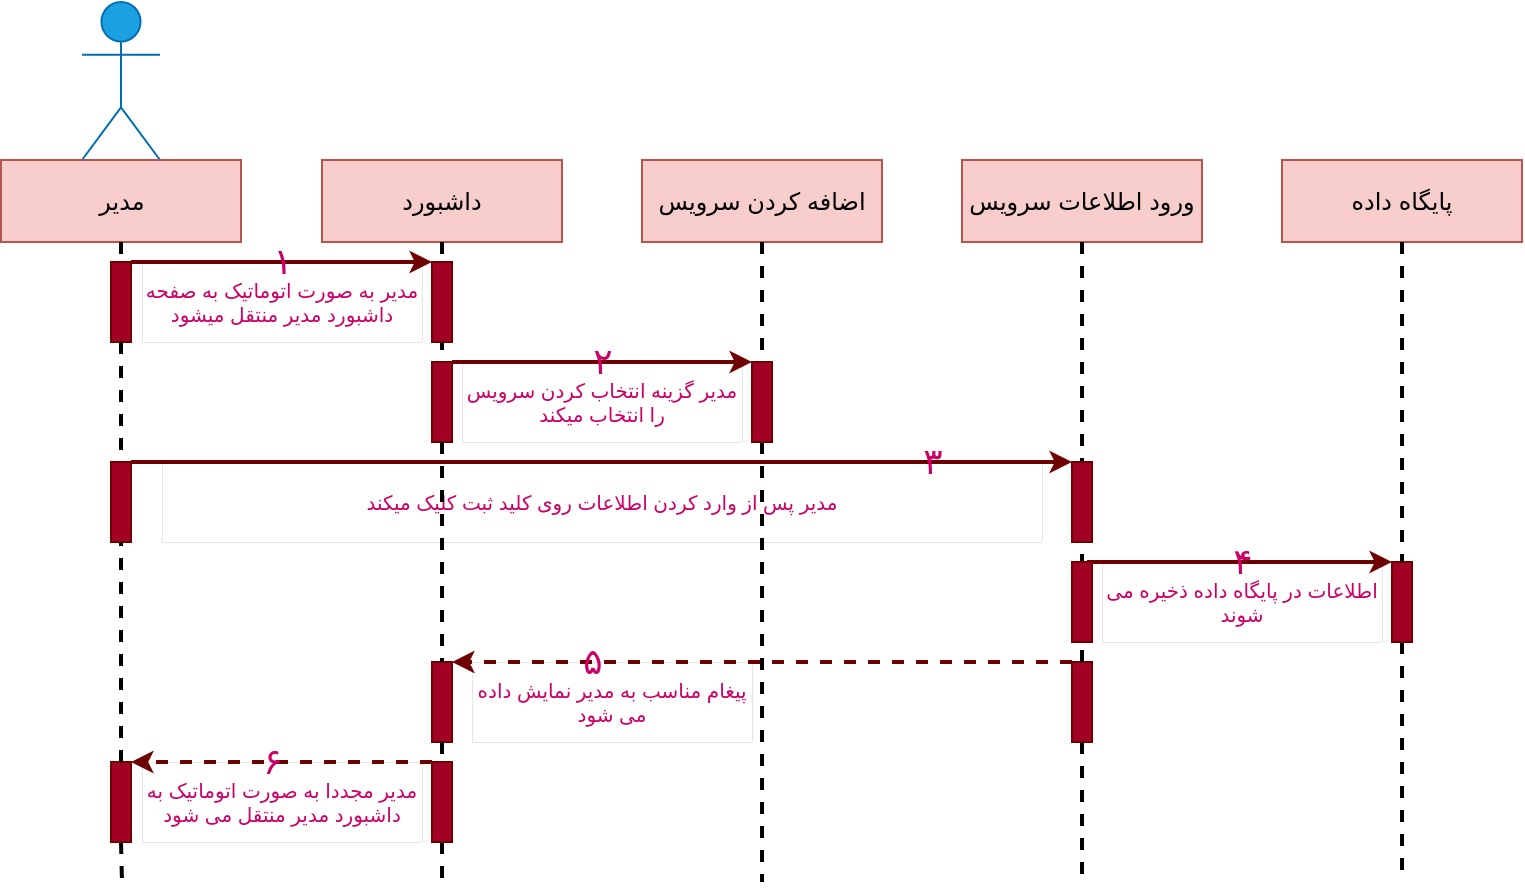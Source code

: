 <mxfile version="20.0.3" type="device"><diagram id="qbbjgA7b6reI8DtvxQel" name="Page-1"><mxGraphModel dx="1185" dy="723" grid="1" gridSize="10" guides="1" tooltips="1" connect="1" arrows="1" fold="1" page="1" pageScale="1" pageWidth="850" pageHeight="1100" math="0" shadow="0"><root><mxCell id="0"/><mxCell id="1" parent="0"/><mxCell id="ILuzLUOql5wfRjMnw4Gx-1" value="Admin" style="shape=umlActor;verticalLabelPosition=bottom;verticalAlign=top;html=1;outlineConnect=0;fillColor=#1ba1e2;fontColor=#ffffff;strokeColor=#006EAF;" vertex="1" parent="1"><mxGeometry x="120" y="160" width="39" height="79" as="geometry"/></mxCell><mxCell id="ILuzLUOql5wfRjMnw4Gx-5" value="" style="endArrow=none;dashed=1;html=1;rounded=0;exitX=0.5;exitY=1;exitDx=0;exitDy=0;fontSize=20;spacing=11;spacingTop=8;endSize=11;startSize=11;jumpSize=10;strokeWidth=2;startArrow=none;" edge="1" parent="1" source="ILuzLUOql5wfRjMnw4Gx-64"><mxGeometry width="50" height="50" relative="1" as="geometry"><mxPoint x="370" y="360" as="sourcePoint"/><mxPoint x="140" y="600" as="targetPoint"/></mxGeometry></mxCell><mxCell id="ILuzLUOql5wfRjMnw4Gx-7" value="مدیر" style="whiteSpace=wrap;html=1;fillColor=#f8cecc;strokeColor=#b85450;" vertex="1" parent="1"><mxGeometry x="79.5" y="239" width="120" height="41" as="geometry"/></mxCell><mxCell id="ILuzLUOql5wfRjMnw4Gx-8" value="داشبورد" style="whiteSpace=wrap;html=1;fillColor=#f8cecc;strokeColor=#b85450;" vertex="1" parent="1"><mxGeometry x="240" y="239" width="120" height="41" as="geometry"/></mxCell><mxCell id="ILuzLUOql5wfRjMnw4Gx-9" value="اضافه کردن سرویس" style="whiteSpace=wrap;html=1;fillColor=#f8cecc;strokeColor=#b85450;" vertex="1" parent="1"><mxGeometry x="400" y="239" width="120" height="41" as="geometry"/></mxCell><mxCell id="ILuzLUOql5wfRjMnw4Gx-10" value="ورود اطلاعات سرویس" style="whiteSpace=wrap;html=1;fillColor=#f8cecc;strokeColor=#b85450;" vertex="1" parent="1"><mxGeometry x="560" y="239" width="120" height="41" as="geometry"/></mxCell><mxCell id="ILuzLUOql5wfRjMnw4Gx-12" value="" style="endArrow=none;dashed=1;html=1;rounded=0;exitX=0.5;exitY=1;exitDx=0;exitDy=0;fontSize=20;spacing=11;spacingTop=8;endSize=11;startSize=11;jumpSize=10;strokeWidth=2;startArrow=none;" edge="1" parent="1" source="ILuzLUOql5wfRjMnw4Gx-61"><mxGeometry width="50" height="50" relative="1" as="geometry"><mxPoint x="370" y="360" as="sourcePoint"/><mxPoint x="300" y="600" as="targetPoint"/></mxGeometry></mxCell><mxCell id="ILuzLUOql5wfRjMnw4Gx-13" value="" style="endArrow=none;dashed=1;html=1;rounded=0;exitX=0.5;exitY=1;exitDx=0;exitDy=0;fontSize=20;spacing=11;spacingTop=8;endSize=11;startSize=11;jumpSize=10;strokeWidth=2;startArrow=none;" edge="1" parent="1" source="ILuzLUOql5wfRjMnw4Gx-24"><mxGeometry width="50" height="50" relative="1" as="geometry"><mxPoint x="370" y="360" as="sourcePoint"/><mxPoint x="460" y="600" as="targetPoint"/></mxGeometry></mxCell><mxCell id="ILuzLUOql5wfRjMnw4Gx-14" value="" style="endArrow=none;dashed=1;html=1;rounded=0;exitX=0.5;exitY=1;exitDx=0;exitDy=0;fontSize=20;spacing=11;spacingTop=8;endSize=11;startSize=11;jumpSize=10;strokeWidth=2;startArrow=none;" edge="1" parent="1" source="ILuzLUOql5wfRjMnw4Gx-49"><mxGeometry width="50" height="50" relative="1" as="geometry"><mxPoint x="370" y="360" as="sourcePoint"/><mxPoint x="620" y="600" as="targetPoint"/></mxGeometry></mxCell><mxCell id="ILuzLUOql5wfRjMnw4Gx-15" value="" style="whiteSpace=wrap;html=1;fontSize=20;fillColor=#a20025;fontColor=#ffffff;strokeColor=#6F0000;" vertex="1" parent="1"><mxGeometry x="134.5" y="290" width="10" height="40" as="geometry"/></mxCell><mxCell id="ILuzLUOql5wfRjMnw4Gx-16" value="" style="endArrow=none;dashed=1;html=1;rounded=0;exitX=0.5;exitY=1;exitDx=0;exitDy=0;fontSize=20;spacing=11;spacingTop=8;endSize=11;startSize=11;jumpSize=10;strokeWidth=2;" edge="1" parent="1" source="ILuzLUOql5wfRjMnw4Gx-7" target="ILuzLUOql5wfRjMnw4Gx-15"><mxGeometry width="50" height="50" relative="1" as="geometry"><mxPoint x="139.5" y="280" as="sourcePoint"/><mxPoint x="140" y="600" as="targetPoint"/></mxGeometry></mxCell><mxCell id="ILuzLUOql5wfRjMnw4Gx-23" value="&lt;font color=&quot;#cc0066&quot;&gt;مدیر به صورت اتوماتیک به صفحه داشبورد مدیر منتقل میشود&lt;/font&gt;" style="fontSize=10;labelBorderColor=none;labelBackgroundColor=none;fontColor=default;whiteSpace=wrap;html=1;strokeWidth=0;fillColor=none;" vertex="1" parent="1"><mxGeometry x="150" y="290" width="140" height="40" as="geometry"/></mxCell><mxCell id="ILuzLUOql5wfRjMnw4Gx-20" value="" style="endArrow=classic;html=1;rounded=0;fontSize=20;startSize=5;endSize=5;strokeWidth=2;jumpSize=10;exitX=1;exitY=0;exitDx=0;exitDy=0;entryX=0;entryY=0;entryDx=0;entryDy=0;fillColor=#a20025;strokeColor=#6F0000;" edge="1" parent="1" source="ILuzLUOql5wfRjMnw4Gx-15" target="ILuzLUOql5wfRjMnw4Gx-19"><mxGeometry width="50" height="50" relative="1" as="geometry"><mxPoint x="150" y="290" as="sourcePoint"/><mxPoint x="370" y="400" as="targetPoint"/></mxGeometry></mxCell><mxCell id="ILuzLUOql5wfRjMnw4Gx-24" value="" style="whiteSpace=wrap;html=1;fontSize=20;fillColor=#a20025;fontColor=#ffffff;strokeColor=#6F0000;" vertex="1" parent="1"><mxGeometry x="455" y="340" width="10" height="40" as="geometry"/></mxCell><mxCell id="ILuzLUOql5wfRjMnw4Gx-25" value="" style="endArrow=none;dashed=1;html=1;rounded=0;exitX=0.5;exitY=1;exitDx=0;exitDy=0;fontSize=20;spacing=11;spacingTop=8;endSize=11;startSize=11;jumpSize=10;strokeWidth=2;" edge="1" parent="1" source="ILuzLUOql5wfRjMnw4Gx-9" target="ILuzLUOql5wfRjMnw4Gx-24"><mxGeometry width="50" height="50" relative="1" as="geometry"><mxPoint x="460" y="280" as="sourcePoint"/><mxPoint x="460" y="600" as="targetPoint"/></mxGeometry></mxCell><mxCell id="ILuzLUOql5wfRjMnw4Gx-27" value="&lt;font color=&quot;#cc0066&quot;&gt;مدیر گزینه انتخاب کردن سرویس را انتخاب میکند&lt;/font&gt;" style="fontSize=10;labelBorderColor=none;labelBackgroundColor=none;fontColor=default;whiteSpace=wrap;html=1;strokeWidth=0;fillColor=none;" vertex="1" parent="1"><mxGeometry x="310" y="340" width="140" height="40" as="geometry"/></mxCell><mxCell id="ILuzLUOql5wfRjMnw4Gx-29" value="" style="whiteSpace=wrap;html=1;fontSize=20;fillColor=#a20025;fontColor=#ffffff;strokeColor=#6F0000;" vertex="1" parent="1"><mxGeometry x="295" y="340" width="10" height="40" as="geometry"/></mxCell><mxCell id="ILuzLUOql5wfRjMnw4Gx-30" value="" style="endArrow=none;dashed=1;html=1;rounded=0;exitX=0.5;exitY=1;exitDx=0;exitDy=0;fontSize=20;spacing=11;spacingTop=8;endSize=11;startSize=11;jumpSize=10;strokeWidth=2;" edge="1" parent="1" source="ILuzLUOql5wfRjMnw4Gx-8" target="ILuzLUOql5wfRjMnw4Gx-29"><mxGeometry width="50" height="50" relative="1" as="geometry"><mxPoint x="300" y="280" as="sourcePoint"/><mxPoint x="300" y="600" as="targetPoint"/></mxGeometry></mxCell><mxCell id="ILuzLUOql5wfRjMnw4Gx-26" value="" style="endArrow=classic;html=1;rounded=0;fontSize=20;startSize=5;endSize=5;strokeWidth=2;jumpSize=10;fillColor=#a20025;strokeColor=#6F0000;exitX=1;exitY=0;exitDx=0;exitDy=0;entryX=0;entryY=0;entryDx=0;entryDy=0;" edge="1" parent="1" source="ILuzLUOql5wfRjMnw4Gx-29" target="ILuzLUOql5wfRjMnw4Gx-24"><mxGeometry width="50" height="50" relative="1" as="geometry"><mxPoint x="310" y="330" as="sourcePoint"/><mxPoint x="420" y="330" as="targetPoint"/><Array as="points"/></mxGeometry></mxCell><mxCell id="ILuzLUOql5wfRjMnw4Gx-19" value="" style="whiteSpace=wrap;html=1;fontSize=20;fillColor=#a20025;fontColor=#ffffff;strokeColor=#6F0000;" vertex="1" parent="1"><mxGeometry x="295" y="290" width="10" height="40" as="geometry"/></mxCell><mxCell id="ILuzLUOql5wfRjMnw4Gx-33" value="" style="endArrow=classic;html=1;rounded=0;fontSize=20;startSize=5;endSize=5;strokeWidth=2;jumpSize=10;fillColor=#a20025;strokeColor=#6F0000;exitX=1;exitY=0;exitDx=0;exitDy=0;entryX=0;entryY=0;entryDx=0;entryDy=0;" edge="1" parent="1" source="ILuzLUOql5wfRjMnw4Gx-32" target="ILuzLUOql5wfRjMnw4Gx-31"><mxGeometry width="50" height="50" relative="1" as="geometry"><mxPoint x="305" y="340.0" as="sourcePoint"/><mxPoint x="455" y="340.0" as="targetPoint"/><Array as="points"/></mxGeometry></mxCell><mxCell id="ILuzLUOql5wfRjMnw4Gx-34" value="&lt;font color=&quot;#cc0066&quot;&gt;مدیر پس از وارد کردن اطلاعات روی کلید ثبت کلیک میکند&lt;/font&gt;" style="fontSize=10;labelBorderColor=none;labelBackgroundColor=none;fontColor=default;whiteSpace=wrap;html=1;strokeWidth=0;gradientColor=#ffffff;fillColor=none;" vertex="1" parent="1"><mxGeometry x="160" y="390" width="440" height="40" as="geometry"/></mxCell><mxCell id="ILuzLUOql5wfRjMnw4Gx-35" value="&lt;font style=&quot;font-size: 18px;&quot;&gt;۱&lt;/font&gt;" style="text;html=1;align=center;verticalAlign=middle;resizable=0;points=[];autosize=1;strokeColor=none;fillColor=none;fontSize=10;fontColor=#CC0066;" vertex="1" parent="1"><mxGeometry x="205" y="270" width="30" height="40" as="geometry"/></mxCell><mxCell id="ILuzLUOql5wfRjMnw4Gx-36" value="۲" style="text;html=1;align=center;verticalAlign=middle;resizable=0;points=[];autosize=1;strokeColor=none;fillColor=none;fontSize=18;fontColor=#CC0066;" vertex="1" parent="1"><mxGeometry x="365" y="320" width="30" height="40" as="geometry"/></mxCell><mxCell id="ILuzLUOql5wfRjMnw4Gx-38" value="۳" style="text;html=1;align=center;verticalAlign=middle;resizable=0;points=[];autosize=1;strokeColor=none;fillColor=none;fontSize=18;fontColor=#CC0066;" vertex="1" parent="1"><mxGeometry x="530" y="370" width="30" height="40" as="geometry"/></mxCell><mxCell id="ILuzLUOql5wfRjMnw4Gx-39" value="پایگاه داده" style="whiteSpace=wrap;html=1;fillColor=#f8cecc;strokeColor=#b85450;" vertex="1" parent="1"><mxGeometry x="720" y="239" width="120" height="41" as="geometry"/></mxCell><mxCell id="ILuzLUOql5wfRjMnw4Gx-40" value="" style="endArrow=none;dashed=1;html=1;rounded=0;exitX=0.5;exitY=1;exitDx=0;exitDy=0;fontSize=20;spacing=11;spacingTop=8;endSize=11;startSize=11;jumpSize=10;strokeWidth=2;startArrow=none;" edge="1" parent="1" source="ILuzLUOql5wfRjMnw4Gx-42"><mxGeometry width="50" height="50" relative="1" as="geometry"><mxPoint x="370" y="360" as="sourcePoint"/><mxPoint x="780" y="600" as="targetPoint"/></mxGeometry></mxCell><mxCell id="ILuzLUOql5wfRjMnw4Gx-42" value="" style="whiteSpace=wrap;html=1;fontSize=20;fillColor=#a20025;fontColor=#ffffff;strokeColor=#6F0000;" vertex="1" parent="1"><mxGeometry x="775" y="440" width="10" height="40" as="geometry"/></mxCell><mxCell id="ILuzLUOql5wfRjMnw4Gx-46" value="" style="endArrow=none;dashed=1;html=1;rounded=0;exitX=0.5;exitY=1;exitDx=0;exitDy=0;fontSize=20;spacing=11;spacingTop=8;endSize=11;startSize=11;jumpSize=10;strokeWidth=2;" edge="1" parent="1" source="ILuzLUOql5wfRjMnw4Gx-39" target="ILuzLUOql5wfRjMnw4Gx-42"><mxGeometry width="50" height="50" relative="1" as="geometry"><mxPoint x="780" y="280.0" as="sourcePoint"/><mxPoint x="780" y="600" as="targetPoint"/></mxGeometry></mxCell><mxCell id="ILuzLUOql5wfRjMnw4Gx-47" value="" style="endArrow=classic;html=1;rounded=0;fontSize=20;startSize=5;endSize=5;strokeWidth=2;jumpSize=10;fillColor=#a20025;strokeColor=#6F0000;exitX=0.75;exitY=0;exitDx=0;exitDy=0;entryX=0;entryY=0;entryDx=0;entryDy=0;" edge="1" parent="1" source="ILuzLUOql5wfRjMnw4Gx-45" target="ILuzLUOql5wfRjMnw4Gx-42"><mxGeometry width="50" height="50" relative="1" as="geometry"><mxPoint x="310" y="330" as="sourcePoint"/><mxPoint x="420" y="330" as="targetPoint"/><Array as="points"/></mxGeometry></mxCell><mxCell id="ILuzLUOql5wfRjMnw4Gx-48" value="&lt;font color=&quot;#cc0066&quot;&gt;اطلاعات در پایگاه داده ذخیره می شوند&lt;/font&gt;" style="fontSize=10;labelBorderColor=none;labelBackgroundColor=none;fontColor=default;whiteSpace=wrap;html=1;strokeWidth=0;fillColor=none;" vertex="1" parent="1"><mxGeometry x="630" y="440" width="140" height="40" as="geometry"/></mxCell><mxCell id="ILuzLUOql5wfRjMnw4Gx-49" value="" style="whiteSpace=wrap;html=1;fontSize=20;fillColor=#a20025;fontColor=#ffffff;strokeColor=#6F0000;" vertex="1" parent="1"><mxGeometry x="615" y="490" width="10" height="40" as="geometry"/></mxCell><mxCell id="ILuzLUOql5wfRjMnw4Gx-50" value="" style="endArrow=none;dashed=1;html=1;rounded=0;exitX=0.5;exitY=1;exitDx=0;exitDy=0;fontSize=20;spacing=11;spacingTop=8;endSize=11;startSize=11;jumpSize=10;strokeWidth=2;" edge="1" parent="1" source="ILuzLUOql5wfRjMnw4Gx-10" target="ILuzLUOql5wfRjMnw4Gx-49"><mxGeometry width="50" height="50" relative="1" as="geometry"><mxPoint x="620" y="280.0" as="sourcePoint"/><mxPoint x="620" y="600" as="targetPoint"/></mxGeometry></mxCell><mxCell id="ILuzLUOql5wfRjMnw4Gx-54" value="" style="whiteSpace=wrap;html=1;fontSize=20;fillColor=#a20025;fontColor=#ffffff;strokeColor=#6F0000;" vertex="1" parent="1"><mxGeometry x="295" y="490" width="10" height="40" as="geometry"/></mxCell><mxCell id="ILuzLUOql5wfRjMnw4Gx-55" value="" style="endArrow=none;dashed=1;html=1;rounded=0;exitX=0.5;exitY=1;exitDx=0;exitDy=0;fontSize=20;spacing=11;spacingTop=8;endSize=11;startSize=11;jumpSize=10;strokeWidth=2;startArrow=none;" edge="1" parent="1" source="ILuzLUOql5wfRjMnw4Gx-29" target="ILuzLUOql5wfRjMnw4Gx-54"><mxGeometry width="50" height="50" relative="1" as="geometry"><mxPoint x="300" y="380.0" as="sourcePoint"/><mxPoint x="300" y="600" as="targetPoint"/></mxGeometry></mxCell><mxCell id="ILuzLUOql5wfRjMnw4Gx-56" value="۴" style="text;html=1;align=center;verticalAlign=middle;resizable=0;points=[];autosize=1;strokeColor=none;fillColor=none;fontSize=18;fontColor=#CC0066;" vertex="1" parent="1"><mxGeometry x="685" y="420" width="30" height="40" as="geometry"/></mxCell><mxCell id="ILuzLUOql5wfRjMnw4Gx-57" value="" style="endArrow=classic;html=1;rounded=0;fontSize=20;startSize=5;endSize=5;strokeWidth=2;jumpSize=10;fillColor=#a20025;strokeColor=#6F0000;exitX=0;exitY=0;exitDx=0;exitDy=0;entryX=1;entryY=0;entryDx=0;entryDy=0;dashed=1;" edge="1" parent="1" source="ILuzLUOql5wfRjMnw4Gx-49" target="ILuzLUOql5wfRjMnw4Gx-54"><mxGeometry width="50" height="50" relative="1" as="geometry"><mxPoint x="310" y="330" as="sourcePoint"/><mxPoint x="420" y="330" as="targetPoint"/><Array as="points"/></mxGeometry></mxCell><mxCell id="ILuzLUOql5wfRjMnw4Gx-58" value="&lt;font color=&quot;#cc0066&quot;&gt;پیغام مناسب به مدیر نمایش داده می شود&lt;/font&gt;" style="fontSize=10;labelBorderColor=none;labelBackgroundColor=none;fontColor=default;whiteSpace=wrap;html=1;strokeWidth=0;fillColor=none;" vertex="1" parent="1"><mxGeometry x="315" y="490" width="140" height="40" as="geometry"/></mxCell><mxCell id="ILuzLUOql5wfRjMnw4Gx-59" value="۵" style="text;html=1;align=center;verticalAlign=middle;resizable=0;points=[];autosize=1;strokeColor=none;fillColor=none;fontSize=18;fontColor=#CC0066;" vertex="1" parent="1"><mxGeometry x="360" y="470" width="30" height="40" as="geometry"/></mxCell><mxCell id="ILuzLUOql5wfRjMnw4Gx-61" value="" style="whiteSpace=wrap;html=1;fontSize=20;fillColor=#a20025;fontColor=#ffffff;strokeColor=#6F0000;" vertex="1" parent="1"><mxGeometry x="295" y="540" width="10" height="40" as="geometry"/></mxCell><mxCell id="ILuzLUOql5wfRjMnw4Gx-62" value="" style="endArrow=none;dashed=1;html=1;rounded=0;exitX=0.5;exitY=1;exitDx=0;exitDy=0;fontSize=20;spacing=11;spacingTop=8;endSize=11;startSize=11;jumpSize=10;strokeWidth=2;startArrow=none;" edge="1" parent="1" source="ILuzLUOql5wfRjMnw4Gx-54" target="ILuzLUOql5wfRjMnw4Gx-61"><mxGeometry width="50" height="50" relative="1" as="geometry"><mxPoint x="300" y="530" as="sourcePoint"/><mxPoint x="300" y="600" as="targetPoint"/></mxGeometry></mxCell><mxCell id="ILuzLUOql5wfRjMnw4Gx-64" value="" style="whiteSpace=wrap;html=1;fontSize=20;fillColor=#a20025;fontColor=#ffffff;strokeColor=#6F0000;" vertex="1" parent="1"><mxGeometry x="134.5" y="540" width="10" height="40" as="geometry"/></mxCell><mxCell id="ILuzLUOql5wfRjMnw4Gx-65" value="" style="endArrow=none;dashed=1;html=1;rounded=0;exitX=0.5;exitY=1;exitDx=0;exitDy=0;fontSize=20;spacing=11;spacingTop=8;endSize=11;startSize=11;jumpSize=10;strokeWidth=2;startArrow=none;" edge="1" parent="1" source="ILuzLUOql5wfRjMnw4Gx-15" target="ILuzLUOql5wfRjMnw4Gx-64"><mxGeometry width="50" height="50" relative="1" as="geometry"><mxPoint x="139.5" y="330" as="sourcePoint"/><mxPoint x="140" y="600" as="targetPoint"/></mxGeometry></mxCell><mxCell id="ILuzLUOql5wfRjMnw4Gx-66" value="" style="endArrow=classic;html=1;rounded=0;fontSize=20;startSize=5;endSize=5;strokeWidth=2;jumpSize=10;fillColor=#a20025;strokeColor=#6F0000;exitX=0;exitY=0;exitDx=0;exitDy=0;entryX=1;entryY=0;entryDx=0;entryDy=0;dashed=1;" edge="1" parent="1" source="ILuzLUOql5wfRjMnw4Gx-61" target="ILuzLUOql5wfRjMnw4Gx-64"><mxGeometry width="50" height="50" relative="1" as="geometry"><mxPoint x="310" y="330" as="sourcePoint"/><mxPoint x="420" y="330" as="targetPoint"/><Array as="points"/></mxGeometry></mxCell><mxCell id="ILuzLUOql5wfRjMnw4Gx-67" value="&lt;font color=&quot;#cc0066&quot;&gt;مدیر مجددا به صورت اتوماتیک به داشبورد مدیر منتقل می شود&lt;/font&gt;" style="fontSize=10;labelBorderColor=none;labelBackgroundColor=none;fontColor=default;whiteSpace=wrap;html=1;strokeWidth=0;fillColor=none;" vertex="1" parent="1"><mxGeometry x="150" y="540" width="140" height="40" as="geometry"/></mxCell><mxCell id="ILuzLUOql5wfRjMnw4Gx-68" value="۶" style="text;html=1;align=center;verticalAlign=middle;resizable=0;points=[];autosize=1;strokeColor=none;fillColor=none;fontSize=18;fontColor=#CC0066;" vertex="1" parent="1"><mxGeometry x="199.5" y="520" width="30" height="40" as="geometry"/></mxCell><mxCell id="ILuzLUOql5wfRjMnw4Gx-32" value="" style="whiteSpace=wrap;html=1;fontSize=20;fillColor=#a20025;fontColor=#ffffff;strokeColor=#6F0000;" vertex="1" parent="1"><mxGeometry x="134.5" y="390" width="10" height="40" as="geometry"/></mxCell><mxCell id="ILuzLUOql5wfRjMnw4Gx-31" value="" style="whiteSpace=wrap;html=1;fontSize=20;fillColor=#a20025;fontColor=#ffffff;strokeColor=#6F0000;" vertex="1" parent="1"><mxGeometry x="615" y="390" width="10" height="40" as="geometry"/></mxCell><mxCell id="ILuzLUOql5wfRjMnw4Gx-45" value="" style="whiteSpace=wrap;html=1;fontSize=20;fillColor=#a20025;fontColor=#ffffff;strokeColor=#6F0000;" vertex="1" parent="1"><mxGeometry x="615" y="440" width="10" height="40" as="geometry"/></mxCell></root></mxGraphModel></diagram></mxfile>